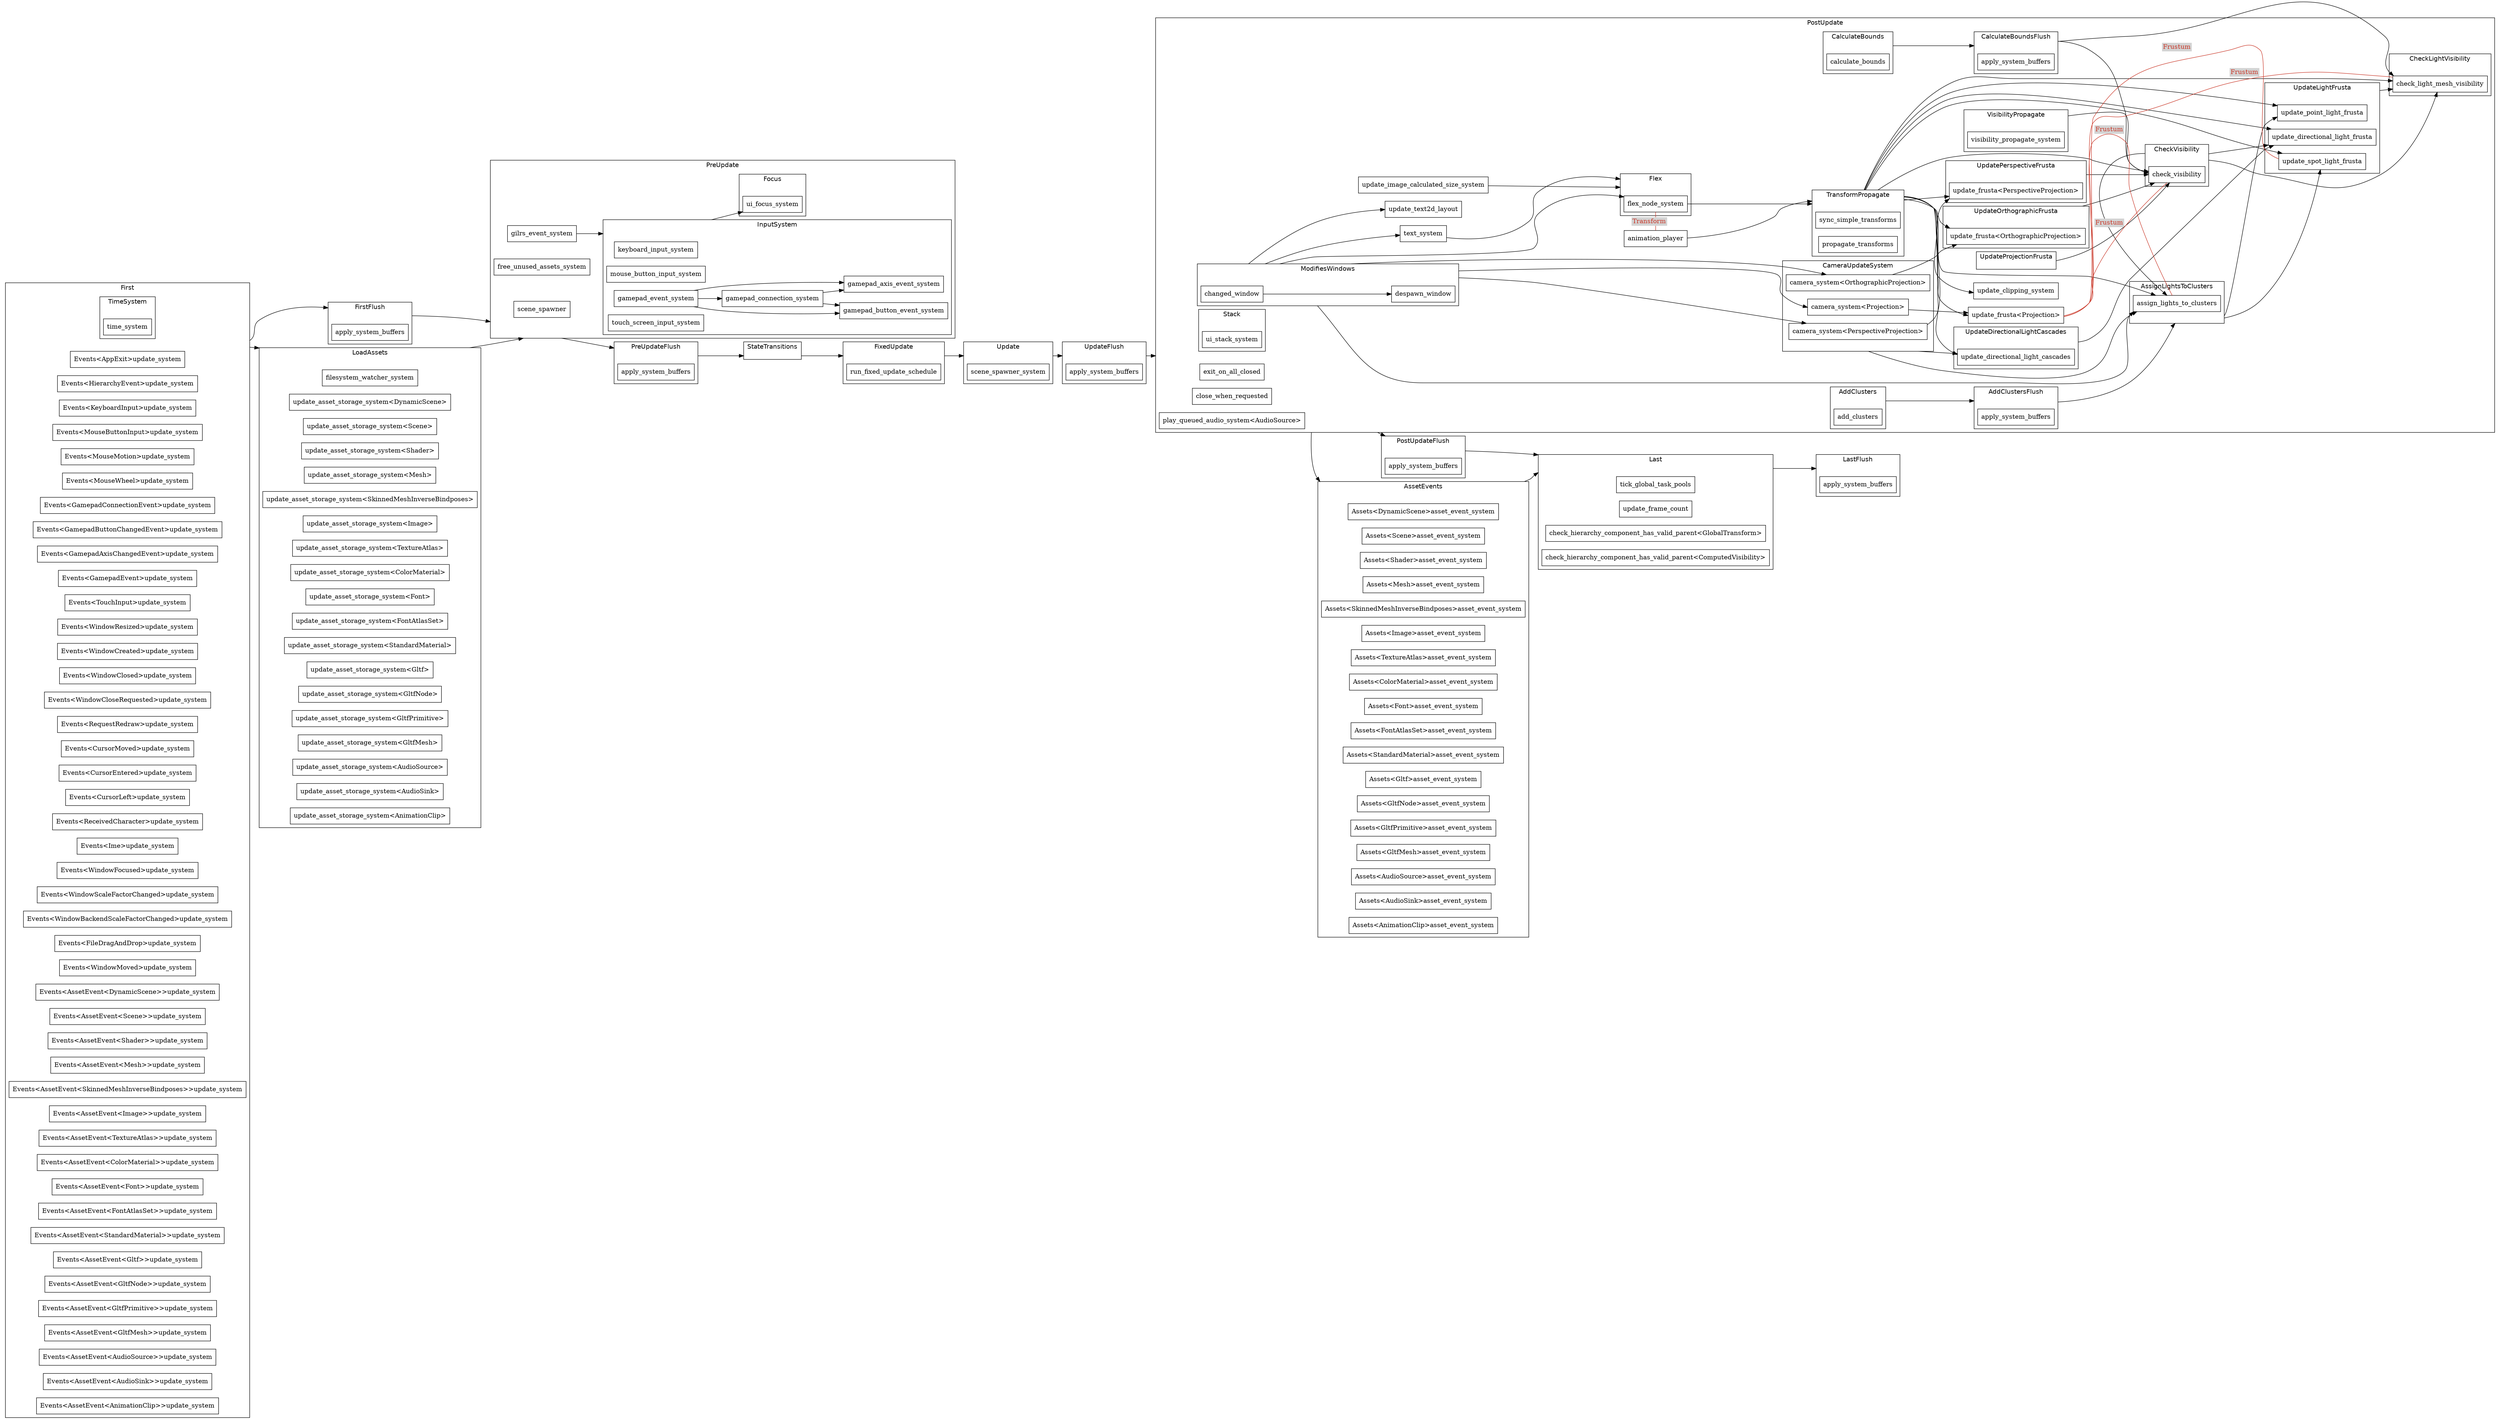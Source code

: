 digraph "schedule" {
	"compound"="true";
	"splines"="spline";
	"rankdir"="LR";
	"bgcolor"="white";
	"fontname"="Helvetica";
	node ["shape"="box", "style"="filled", "fillcolor"="white", "color"="black"];
	edge ["color"="black"];
	subgraph "clusternode_Set(0)" {
		"label"="Update";
		"bgcolor"="white";
		"set_marker_node_Set(0)" ["style"="invis", "label"="", "height"="0", "shape"="point"]
		"node_System(55)" ["label"="scene_spawner_system"]
	}
	
	subgraph "clusternode_Set(2)" {
		"label"="FirstFlush";
		"bgcolor"="white";
		"set_marker_node_Set(2)" ["style"="invis", "label"="", "height"="0", "shape"="point"]
		"node_System(0)" ["label"="apply_system_buffers"]
	}
	
	subgraph "clusternode_Set(3)" {
		"label"="PreUpdateFlush";
		"bgcolor"="white";
		"set_marker_node_Set(3)" ["style"="invis", "label"="", "height"="0", "shape"="point"]
		"node_System(1)" ["label"="apply_system_buffers"]
	}
	
	subgraph "clusternode_Set(4)" {
		"label"="UpdateFlush";
		"bgcolor"="white";
		"set_marker_node_Set(4)" ["style"="invis", "label"="", "height"="0", "shape"="point"]
		"node_System(2)" ["label"="apply_system_buffers"]
	}
	
	subgraph "clusternode_Set(5)" {
		"label"="PostUpdateFlush";
		"bgcolor"="white";
		"set_marker_node_Set(5)" ["style"="invis", "label"="", "height"="0", "shape"="point"]
		"node_System(3)" ["label"="apply_system_buffers"]
	}
	
	subgraph "clusternode_Set(6)" {
		"label"="LastFlush";
		"bgcolor"="white";
		"set_marker_node_Set(6)" ["style"="invis", "label"="", "height"="0", "shape"="point"]
		"node_System(4)" ["label"="apply_system_buffers"]
	}
	
	subgraph "clusternode_Set(7)" {
		"label"="First";
		"bgcolor"="white";
		"set_marker_node_Set(7)" ["style"="invis", "label"="", "height"="0", "shape"="point"]
		subgraph "clusternode_Set(16)" {
			"label"="TimeSystem";
			"bgcolor"="white";
			"set_marker_node_Set(16)" ["style"="invis", "label"="", "height"="0", "shape"="point"]
			"node_System(8)" ["label"="time_system"]
		}
		
		"node_System(5)" ["label"="Events<AppExit>update_system"]
		"node_System(13)" ["label"="Events<HierarchyEvent>update_system"]
		"node_System(14)" ["label"="Events<KeyboardInput>update_system"]
		"node_System(16)" ["label"="Events<MouseButtonInput>update_system"]
		"node_System(17)" ["label"="Events<MouseMotion>update_system"]
		"node_System(18)" ["label"="Events<MouseWheel>update_system"]
		"node_System(20)" ["label"="Events<GamepadConnectionEvent>update_system"]
		"node_System(21)" ["label"="Events<GamepadButtonChangedEvent>update_system"]
		"node_System(22)" ["label"="Events<GamepadAxisChangedEvent>update_system"]
		"node_System(23)" ["label"="Events<GamepadEvent>update_system"]
		"node_System(28)" ["label"="Events<TouchInput>update_system"]
		"node_System(30)" ["label"="Events<WindowResized>update_system"]
		"node_System(31)" ["label"="Events<WindowCreated>update_system"]
		"node_System(32)" ["label"="Events<WindowClosed>update_system"]
		"node_System(33)" ["label"="Events<WindowCloseRequested>update_system"]
		"node_System(34)" ["label"="Events<RequestRedraw>update_system"]
		"node_System(35)" ["label"="Events<CursorMoved>update_system"]
		"node_System(36)" ["label"="Events<CursorEntered>update_system"]
		"node_System(37)" ["label"="Events<CursorLeft>update_system"]
		"node_System(38)" ["label"="Events<ReceivedCharacter>update_system"]
		"node_System(39)" ["label"="Events<Ime>update_system"]
		"node_System(40)" ["label"="Events<WindowFocused>update_system"]
		"node_System(41)" ["label"="Events<WindowScaleFactorChanged>update_system"]
		"node_System(42)" ["label"="Events<WindowBackendScaleFactorChanged>update_system"]
		"node_System(43)" ["label"="Events<FileDragAndDrop>update_system"]
		"node_System(44)" ["label"="Events<WindowMoved>update_system"]
		"node_System(51)" ["label"="Events<AssetEvent<DynamicScene>>update_system"]
		"node_System(54)" ["label"="Events<AssetEvent<Scene>>update_system"]
		"node_System(61)" ["label"="Events<AssetEvent<Shader>>update_system"]
		"node_System(75)" ["label"="Events<AssetEvent<Mesh>>update_system"]
		"node_System(78)" ["label"="Events<AssetEvent<SkinnedMeshInverseBindposes>>update_system"]
		"node_System(81)" ["label"="Events<AssetEvent<Image>>update_system"]
		"node_System(84)" ["label"="Events<AssetEvent<TextureAtlas>>update_system"]
		"node_System(87)" ["label"="Events<AssetEvent<ColorMaterial>>update_system"]
		"node_System(90)" ["label"="Events<AssetEvent<Font>>update_system"]
		"node_System(93)" ["label"="Events<AssetEvent<FontAtlasSet>>update_system"]
		"node_System(103)" ["label"="Events<AssetEvent<StandardMaterial>>update_system"]
		"node_System(114)" ["label"="Events<AssetEvent<Gltf>>update_system"]
		"node_System(117)" ["label"="Events<AssetEvent<GltfNode>>update_system"]
		"node_System(120)" ["label"="Events<AssetEvent<GltfPrimitive>>update_system"]
		"node_System(123)" ["label"="Events<AssetEvent<GltfMesh>>update_system"]
		"node_System(126)" ["label"="Events<AssetEvent<AudioSource>>update_system"]
		"node_System(129)" ["label"="Events<AssetEvent<AudioSink>>update_system"]
		"node_System(134)" ["label"="Events<AssetEvent<AnimationClip>>update_system"]
	}
	
	subgraph "clusternode_Set(8)" {
		"label"="PreUpdate";
		"bgcolor"="white";
		"set_marker_node_Set(8)" ["style"="invis", "label"="", "height"="0", "shape"="point"]
		subgraph "clusternode_Set(24)" {
			"label"="InputSystem";
			"bgcolor"="white";
			"set_marker_node_Set(24)" ["style"="invis", "label"="", "height"="0", "shape"="point"]
			"node_System(15)" ["label"="keyboard_input_system"]
			"node_System(19)" ["label"="mouse_button_input_system"]
			"node_System(24)" ["label"="gamepad_event_system"]
			"node_System(25)" ["label"="gamepad_connection_system"]
			"node_System(26)" ["label"="gamepad_button_event_system"]
			"node_System(27)" ["label"="gamepad_axis_event_system"]
			"node_System(29)" ["label"="touch_screen_input_system"]
		}
		
		subgraph "clusternode_Set(116)" {
			"label"="Focus";
			"bgcolor"="white";
			"set_marker_node_Set(116)" ["style"="invis", "label"="", "height"="0", "shape"="point"]
			"node_System(95)" ["label"="ui_focus_system"]
		}
		
		"node_System(47)" ["label"="free_unused_assets_system"]
		"node_System(56)" ["label"="scene_spawner"]
		"node_System(131)" ["label"="gilrs_event_system"]
	}
	
	subgraph "clusternode_Set(9)" {
		"label"="StateTransitions";
		"bgcolor"="white";
		"set_marker_node_Set(9)" ["style"="invis", "label"="", "height"="0", "shape"="point"]
	}
	
	subgraph "clusternode_Set(10)" {
		"label"="FixedUpdate";
		"bgcolor"="white";
		"set_marker_node_Set(10)" ["style"="invis", "label"="", "height"="0", "shape"="point"]
		"node_System(9)" ["label"="run_fixed_update_schedule"]
	}
	
	subgraph "clusternode_Set(11)" {
		"label"="PostUpdate";
		"bgcolor"="white";
		"set_marker_node_Set(11)" ["style"="invis", "label"="", "height"="0", "shape"="point"]
		subgraph "clusternode_Set(20)" {
			"label"="TransformPropagate";
			"bgcolor"="white";
			"set_marker_node_Set(20)" ["style"="invis", "label"="", "height"="0", "shape"="point"]
			"node_System(11)" ["label"="sync_simple_transforms"]
			"node_System(12)" ["label"="propagate_transforms"]
		}
		
		subgraph "clusternode_Set(70)" {
			"label"="ModifiesWindows";
			"bgcolor"="white";
			"set_marker_node_Set(70)" ["style"="invis", "label"="", "height"="0", "shape"="point"]
			"node_System(57)" ["label"="changed_window"]
			"node_System(58)" ["label"="despawn_window"]
		}
		
		subgraph "clusternode_Set(77)" {
			"label"="CameraUpdateSystem";
			"bgcolor"="white";
			"set_marker_node_Set(77)" ["style"="invis", "label"="", "height"="0", "shape"="point"]
			"node_System(63)" ["label"="camera_system<Projection>"]
			"node_System(64)" ["label"="camera_system<OrthographicProjection>"]
			"node_System(65)" ["label"="camera_system<PerspectiveProjection>"]
		}
		
		subgraph "clusternode_Set(81)" {
			"label"="CalculateBounds";
			"bgcolor"="white";
			"set_marker_node_Set(81)" ["style"="invis", "label"="", "height"="0", "shape"="point"]
			"node_System(67)" ["label"="calculate_bounds"]
		}
		
		subgraph "clusternode_Set(82)" {
			"label"="CalculateBoundsFlush";
			"bgcolor"="white";
			"set_marker_node_Set(82)" ["style"="invis", "label"="", "height"="0", "shape"="point"]
			"node_System(66)" ["label"="apply_system_buffers"]
		}
		
		subgraph "clusternode_Set(83)" {
			"label"="UpdateOrthographicFrusta";
			"bgcolor"="white";
			"set_marker_node_Set(83)" ["style"="invis", "label"="", "height"="0", "shape"="point"]
			"node_System(68)" ["label"="update_frusta<OrthographicProjection>"]
		}
		
		subgraph "clusternode_Set(84)" {
			"label"="UpdatePerspectiveFrusta";
			"bgcolor"="white";
			"set_marker_node_Set(84)" ["style"="invis", "label"="", "height"="0", "shape"="point"]
			"node_System(69)" ["label"="update_frusta<PerspectiveProjection>"]
		}
		
		subgraph "clusternode_Set(85)" {
			"label"="UpdateProjectionFrusta";
			"bgcolor"="white";
			"set_marker_node_Set(85)" ["style"="invis", "label"="", "height"="0", "shape"="point"]
		}
		
		subgraph "clusternode_Set(86)" {
			"label"="CheckVisibility";
			"bgcolor"="white";
			"set_marker_node_Set(86)" ["style"="invis", "label"="", "height"="0", "shape"="point"]
			"node_System(72)" ["label"="check_visibility"]
		}
		
		subgraph "clusternode_Set(87)" {
			"label"="VisibilityPropagate";
			"bgcolor"="white";
			"set_marker_node_Set(87)" ["style"="invis", "label"="", "height"="0", "shape"="point"]
			"node_System(71)" ["label"="visibility_propagate_system"]
		}
		
		subgraph "clusternode_Set(117)" {
			"label"="Flex";
			"bgcolor"="white";
			"set_marker_node_Set(117)" ["style"="invis", "label"="", "height"="0", "shape"="point"]
			"node_System(98)" ["label"="flex_node_system"]
		}
		
		subgraph "clusternode_Set(118)" {
			"label"="Stack";
			"bgcolor"="white";
			"set_marker_node_Set(118)" ["style"="invis", "label"="", "height"="0", "shape"="point"]
			"node_System(99)" ["label"="ui_stack_system"]
		}
		
		subgraph "clusternode_Set(128)" {
			"label"="AddClusters";
			"bgcolor"="white";
			"set_marker_node_Set(128)" ["style"="invis", "label"="", "height"="0", "shape"="point"]
			"node_System(104)" ["label"="add_clusters"]
		}
		
		subgraph "clusternode_Set(129)" {
			"label"="AddClustersFlush";
			"bgcolor"="white";
			"set_marker_node_Set(129)" ["style"="invis", "label"="", "height"="0", "shape"="point"]
			"node_System(105)" ["label"="apply_system_buffers"]
		}
		
		subgraph "clusternode_Set(130)" {
			"label"="AssignLightsToClusters";
			"bgcolor"="white";
			"set_marker_node_Set(130)" ["style"="invis", "label"="", "height"="0", "shape"="point"]
			"node_System(106)" ["label"="assign_lights_to_clusters"]
		}
		
		subgraph "clusternode_Set(131)" {
			"label"="CheckLightVisibility";
			"bgcolor"="white";
			"set_marker_node_Set(131)" ["style"="invis", "label"="", "height"="0", "shape"="point"]
			"node_System(111)" ["label"="check_light_mesh_visibility"]
		}
		
		subgraph "clusternode_Set(132)" {
			"label"="UpdateDirectionalLightCascades";
			"bgcolor"="white";
			"set_marker_node_Set(132)" ["style"="invis", "label"="", "height"="0", "shape"="point"]
			"node_System(107)" ["label"="update_directional_light_cascades"]
		}
		
		subgraph "clusternode_Set(133)" {
			"label"="UpdateLightFrusta";
			"bgcolor"="white";
			"set_marker_node_Set(133)" ["style"="invis", "label"="", "height"="0", "shape"="point"]
			"node_System(108)" ["label"="update_directional_light_frusta"]
			"node_System(109)" ["label"="update_point_light_frusta"]
			"node_System(110)" ["label"="update_spot_light_frusta"]
		}
		
		"node_System(45)" ["label"="exit_on_all_closed"]
		"node_System(46)" ["label"="close_when_requested"]
		"node_System(70)" ["label"="update_frusta<Projection>"]
		"node_System(94)" ["label"="update_text2d_layout"]
		"node_System(96)" ["label"="text_system"]
		"node_System(97)" ["label"="update_image_calculated_size_system"]
		"node_System(100)" ["label"="update_clipping_system"]
		"node_System(130)" ["label"="play_queued_audio_system<AudioSource>"]
		"node_System(135)" ["label"="animation_player"]
	}
	
	subgraph "clusternode_Set(12)" {
		"label"="Last";
		"bgcolor"="white";
		"set_marker_node_Set(12)" ["style"="invis", "label"="", "height"="0", "shape"="point"]
		"node_System(6)" ["label"="tick_global_task_pools"]
		"node_System(7)" ["label"="update_frame_count"]
		"node_System(10)" ["label"="check_hierarchy_component_has_valid_parent<GlobalTransform>"]
		"node_System(62)" ["label"="check_hierarchy_component_has_valid_parent<ComputedVisibility>"]
	}
	
	subgraph "clusternode_Set(58)" {
		"label"="LoadAssets";
		"bgcolor"="white";
		"set_marker_node_Set(58)" ["style"="invis", "label"="", "height"="0", "shape"="point"]
		"node_System(48)" ["label"="filesystem_watcher_system"]
		"node_System(50)" ["label"="update_asset_storage_system<DynamicScene>"]
		"node_System(53)" ["label"="update_asset_storage_system<Scene>"]
		"node_System(60)" ["label"="update_asset_storage_system<Shader>"]
		"node_System(74)" ["label"="update_asset_storage_system<Mesh>"]
		"node_System(77)" ["label"="update_asset_storage_system<SkinnedMeshInverseBindposes>"]
		"node_System(80)" ["label"="update_asset_storage_system<Image>"]
		"node_System(83)" ["label"="update_asset_storage_system<TextureAtlas>"]
		"node_System(86)" ["label"="update_asset_storage_system<ColorMaterial>"]
		"node_System(89)" ["label"="update_asset_storage_system<Font>"]
		"node_System(92)" ["label"="update_asset_storage_system<FontAtlasSet>"]
		"node_System(102)" ["label"="update_asset_storage_system<StandardMaterial>"]
		"node_System(113)" ["label"="update_asset_storage_system<Gltf>"]
		"node_System(116)" ["label"="update_asset_storage_system<GltfNode>"]
		"node_System(119)" ["label"="update_asset_storage_system<GltfPrimitive>"]
		"node_System(122)" ["label"="update_asset_storage_system<GltfMesh>"]
		"node_System(125)" ["label"="update_asset_storage_system<AudioSource>"]
		"node_System(128)" ["label"="update_asset_storage_system<AudioSink>"]
		"node_System(133)" ["label"="update_asset_storage_system<AnimationClip>"]
	}
	
	subgraph "clusternode_Set(59)" {
		"label"="AssetEvents";
		"bgcolor"="white";
		"set_marker_node_Set(59)" ["style"="invis", "label"="", "height"="0", "shape"="point"]
		"node_System(49)" ["label"="Assets<DynamicScene>asset_event_system"]
		"node_System(52)" ["label"="Assets<Scene>asset_event_system"]
		"node_System(59)" ["label"="Assets<Shader>asset_event_system"]
		"node_System(73)" ["label"="Assets<Mesh>asset_event_system"]
		"node_System(76)" ["label"="Assets<SkinnedMeshInverseBindposes>asset_event_system"]
		"node_System(79)" ["label"="Assets<Image>asset_event_system"]
		"node_System(82)" ["label"="Assets<TextureAtlas>asset_event_system"]
		"node_System(85)" ["label"="Assets<ColorMaterial>asset_event_system"]
		"node_System(88)" ["label"="Assets<Font>asset_event_system"]
		"node_System(91)" ["label"="Assets<FontAtlasSet>asset_event_system"]
		"node_System(101)" ["label"="Assets<StandardMaterial>asset_event_system"]
		"node_System(112)" ["label"="Assets<Gltf>asset_event_system"]
		"node_System(115)" ["label"="Assets<GltfNode>asset_event_system"]
		"node_System(118)" ["label"="Assets<GltfPrimitive>asset_event_system"]
		"node_System(121)" ["label"="Assets<GltfMesh>asset_event_system"]
		"node_System(124)" ["label"="Assets<AudioSource>asset_event_system"]
		"node_System(127)" ["label"="Assets<AudioSink>asset_event_system"]
		"node_System(132)" ["label"="Assets<AnimationClip>asset_event_system"]
	}
	
	"set_marker_node_Set(7)" -> "set_marker_node_Set(2)" ["lhead"="clusternode_Set(2)", "ltail"="clusternode_Set(7)"]
	"set_marker_node_Set(2)" -> "set_marker_node_Set(8)" ["lhead"="clusternode_Set(8)", "ltail"="clusternode_Set(2)"]
	"set_marker_node_Set(8)" -> "set_marker_node_Set(3)" ["lhead"="clusternode_Set(3)", "ltail"="clusternode_Set(8)"]
	"set_marker_node_Set(3)" -> "set_marker_node_Set(9)" ["lhead"="clusternode_Set(9)", "ltail"="clusternode_Set(3)"]
	"set_marker_node_Set(9)" -> "set_marker_node_Set(10)" ["lhead"="clusternode_Set(10)", "ltail"="clusternode_Set(9)"]
	"set_marker_node_Set(10)" -> "set_marker_node_Set(0)" ["lhead"="clusternode_Set(0)", "ltail"="clusternode_Set(10)"]
	"set_marker_node_Set(0)" -> "set_marker_node_Set(4)" ["lhead"="clusternode_Set(4)", "ltail"="clusternode_Set(0)"]
	"set_marker_node_Set(4)" -> "set_marker_node_Set(11)" ["lhead"="clusternode_Set(11)", "ltail"="clusternode_Set(4)"]
	"set_marker_node_Set(11)" -> "set_marker_node_Set(5)" ["lhead"="clusternode_Set(5)", "ltail"="clusternode_Set(11)"]
	"set_marker_node_Set(5)" -> "set_marker_node_Set(12)" ["lhead"="clusternode_Set(12)", "ltail"="clusternode_Set(5)"]
	"set_marker_node_Set(12)" -> "set_marker_node_Set(6)" ["lhead"="clusternode_Set(6)", "ltail"="clusternode_Set(12)"]
	"node_System(24)" -> "node_System(25)" ["lhead"="", "ltail"=""]
	"node_System(24)" -> "node_System(26)" ["lhead"="", "ltail"=""]
	"node_System(25)" -> "node_System(26)" ["lhead"="", "ltail"=""]
	"node_System(24)" -> "node_System(27)" ["lhead"="", "ltail"=""]
	"node_System(25)" -> "node_System(27)" ["lhead"="", "ltail"=""]
	"set_marker_node_Set(58)" -> "set_marker_node_Set(8)" ["lhead"="clusternode_Set(8)", "ltail"="clusternode_Set(58)"]
	"set_marker_node_Set(7)" -> "set_marker_node_Set(58)" ["lhead"="clusternode_Set(58)", "ltail"="clusternode_Set(7)"]
	"set_marker_node_Set(11)" -> "set_marker_node_Set(59)" ["lhead"="clusternode_Set(59)", "ltail"="clusternode_Set(11)"]
	"set_marker_node_Set(59)" -> "set_marker_node_Set(12)" ["lhead"="clusternode_Set(12)", "ltail"="clusternode_Set(59)"]
	"node_System(57)" -> "node_System(58)" ["lhead"="", "ltail"=""]
	"set_marker_node_Set(70)" -> "node_System(63)" ["lhead"="", "ltail"="clusternode_Set(70)"]
	"set_marker_node_Set(70)" -> "node_System(64)" ["lhead"="", "ltail"="clusternode_Set(70)"]
	"set_marker_node_Set(70)" -> "node_System(65)" ["lhead"="", "ltail"="clusternode_Set(70)"]
	"set_marker_node_Set(81)" -> "set_marker_node_Set(82)" ["lhead"="clusternode_Set(82)", "ltail"="clusternode_Set(81)"]
	"node_System(64)" -> "node_System(68)" ["lhead"="", "ltail"=""]
	"set_marker_node_Set(20)" -> "node_System(68)" ["lhead"="", "ltail"="clusternode_Set(20)"]
	"node_System(65)" -> "node_System(69)" ["lhead"="", "ltail"=""]
	"set_marker_node_Set(20)" -> "node_System(69)" ["lhead"="", "ltail"="clusternode_Set(20)"]
	"node_System(63)" -> "node_System(70)" ["lhead"="", "ltail"=""]
	"set_marker_node_Set(20)" -> "node_System(70)" ["lhead"="", "ltail"="clusternode_Set(20)"]
	"set_marker_node_Set(82)" -> "node_System(72)" ["lhead"="", "ltail"="clusternode_Set(82)"]
	"set_marker_node_Set(83)" -> "node_System(72)" ["lhead"="", "ltail"="clusternode_Set(83)"]
	"set_marker_node_Set(84)" -> "node_System(72)" ["lhead"="", "ltail"="clusternode_Set(84)"]
	"set_marker_node_Set(85)" -> "node_System(72)" ["lhead"="", "ltail"="clusternode_Set(85)"]
	"set_marker_node_Set(87)" -> "node_System(72)" ["lhead"="", "ltail"="clusternode_Set(87)"]
	"set_marker_node_Set(20)" -> "node_System(72)" ["lhead"="", "ltail"="clusternode_Set(20)"]
	"set_marker_node_Set(70)" -> "node_System(94)" ["lhead"="", "ltail"="clusternode_Set(70)"]
	"set_marker_node_Set(24)" -> "node_System(95)" ["lhead"="", "ltail"="clusternode_Set(24)"]
	"node_System(96)" -> "set_marker_node_Set(117)" ["lhead"="clusternode_Set(117)", "ltail"=""]
	"set_marker_node_Set(70)" -> "node_System(96)" ["lhead"="", "ltail"="clusternode_Set(70)"]
	"node_System(97)" -> "set_marker_node_Set(117)" ["lhead"="clusternode_Set(117)", "ltail"=""]
	"node_System(98)" -> "set_marker_node_Set(20)" ["lhead"="clusternode_Set(20)", "ltail"=""]
	"set_marker_node_Set(70)" -> "node_System(98)" ["lhead"="", "ltail"="clusternode_Set(70)"]
	"set_marker_node_Set(20)" -> "node_System(100)" ["lhead"="", "ltail"="clusternode_Set(20)"]
	"set_marker_node_Set(128)" -> "set_marker_node_Set(129)" ["lhead"="clusternode_Set(129)", "ltail"="clusternode_Set(128)"]
	"set_marker_node_Set(129)" -> "set_marker_node_Set(130)" ["lhead"="clusternode_Set(130)", "ltail"="clusternode_Set(129)"]
	"set_marker_node_Set(20)" -> "node_System(106)" ["lhead"="", "ltail"="clusternode_Set(20)"]
	"set_marker_node_Set(86)" -> "node_System(106)" ["lhead"="", "ltail"="clusternode_Set(86)"]
	"set_marker_node_Set(77)" -> "node_System(106)" ["lhead"="", "ltail"="clusternode_Set(77)"]
	"set_marker_node_Set(70)" -> "node_System(106)" ["lhead"="", "ltail"="clusternode_Set(70)"]
	"set_marker_node_Set(20)" -> "node_System(107)" ["lhead"="", "ltail"="clusternode_Set(20)"]
	"set_marker_node_Set(77)" -> "node_System(107)" ["lhead"="", "ltail"="clusternode_Set(77)"]
	"set_marker_node_Set(86)" -> "node_System(108)" ["lhead"="", "ltail"="clusternode_Set(86)"]
	"set_marker_node_Set(20)" -> "node_System(108)" ["lhead"="", "ltail"="clusternode_Set(20)"]
	"set_marker_node_Set(132)" -> "node_System(108)" ["lhead"="", "ltail"="clusternode_Set(132)"]
	"set_marker_node_Set(20)" -> "node_System(109)" ["lhead"="", "ltail"="clusternode_Set(20)"]
	"set_marker_node_Set(130)" -> "node_System(109)" ["lhead"="", "ltail"="clusternode_Set(130)"]
	"set_marker_node_Set(20)" -> "node_System(110)" ["lhead"="", "ltail"="clusternode_Set(20)"]
	"set_marker_node_Set(130)" -> "node_System(110)" ["lhead"="", "ltail"="clusternode_Set(130)"]
	"set_marker_node_Set(82)" -> "node_System(111)" ["lhead"="", "ltail"="clusternode_Set(82)"]
	"set_marker_node_Set(20)" -> "node_System(111)" ["lhead"="", "ltail"="clusternode_Set(20)"]
	"set_marker_node_Set(133)" -> "node_System(111)" ["lhead"="", "ltail"="clusternode_Set(133)"]
	"set_marker_node_Set(86)" -> "node_System(111)" ["lhead"="", "ltail"="clusternode_Set(86)"]
	"node_System(131)" -> "set_marker_node_Set(24)" ["lhead"="clusternode_Set(24)", "ltail"=""]
	"node_System(135)" -> "set_marker_node_Set(20)" ["lhead"="clusternode_Set(20)", "ltail"=""]
	"node_System(70)" -> "node_System(72)" ["dir"="none", "constraint"="false", "color"="#c93526", "fontcolor"="#c93526", "label"=<<table border="0" cellborder="0"><tr><td bgcolor="#d3d3d3">Frustum</td></tr></table>>, "labeltooltip"="update_frusta<Projection> -- check_visibility"]
	"node_System(70)" -> "node_System(106)" ["dir"="none", "constraint"="false", "color"="#c93526", "fontcolor"="#c93526", "label"=<<table border="0" cellborder="0"><tr><td bgcolor="#d3d3d3">Frustum</td></tr></table>>, "labeltooltip"="update_frusta<Projection> -- assign_lights_to_clusters"]
	"node_System(70)" -> "node_System(110)" ["dir"="none", "constraint"="false", "color"="#c93526", "fontcolor"="#c93526", "label"=<<table border="0" cellborder="0"><tr><td bgcolor="#d3d3d3">Frustum</td></tr></table>>, "labeltooltip"="update_frusta<Projection> -- update_spot_light_frusta"]
	"node_System(70)" -> "node_System(111)" ["dir"="none", "constraint"="false", "color"="#c93526", "fontcolor"="#c93526", "label"=<<table border="0" cellborder="0"><tr><td bgcolor="#d3d3d3">Frustum</td></tr></table>>, "labeltooltip"="update_frusta<Projection> -- check_light_mesh_visibility"]
	"node_System(98)" -> "node_System(135)" ["dir"="none", "constraint"="false", "color"="#c93526", "fontcolor"="#c93526", "label"=<<table border="0" cellborder="0"><tr><td bgcolor="#d3d3d3">Transform</td></tr></table>>, "labeltooltip"="flex_node_system -- animation_player"]
}
